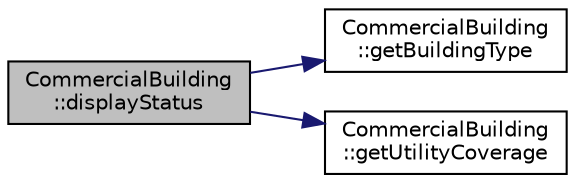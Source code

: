 digraph "CommercialBuilding::displayStatus"
{
 // LATEX_PDF_SIZE
  edge [fontname="Helvetica",fontsize="10",labelfontname="Helvetica",labelfontsize="10"];
  node [fontname="Helvetica",fontsize="10",shape=record];
  rankdir="LR";
  Node1 [label="CommercialBuilding\l::displayStatus",height=0.2,width=0.4,color="black", fillcolor="grey75", style="filled", fontcolor="black",tooltip="Displays the status of the building, including utility and tax information."];
  Node1 -> Node2 [color="midnightblue",fontsize="10",style="solid"];
  Node2 [label="CommercialBuilding\l::getBuildingType",height=0.2,width=0.4,color="black", fillcolor="white", style="filled",URL="$classCommercialBuilding.html#aff579a01599a39f3d43196790ba1c0cb",tooltip="Gets the type of the building as a string."];
  Node1 -> Node3 [color="midnightblue",fontsize="10",style="solid"];
  Node3 [label="CommercialBuilding\l::getUtilityCoverage",height=0.2,width=0.4,color="black", fillcolor="white", style="filled",URL="$classCommercialBuilding.html#a3f71d10f472b322f5ab53974539e8103",tooltip="Calculates the building's utility coverage."];
}
